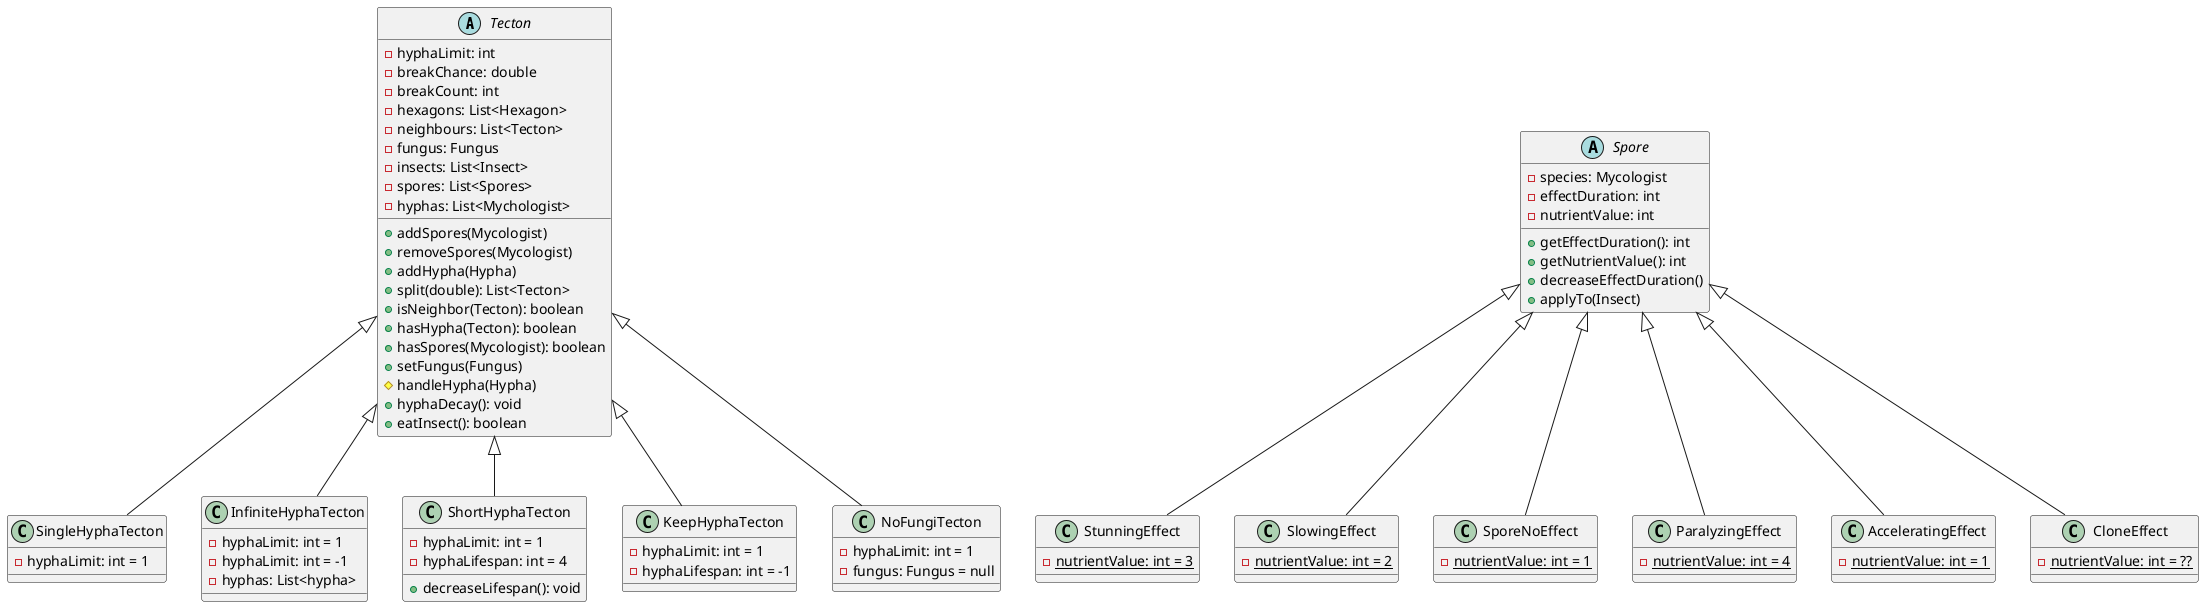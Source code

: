 @startuml

abstract class Tecton {
    - hyphaLimit: int 
    - breakChance: double
    - breakCount: int
    - hexagons: List<Hexagon>
    - neighbours: List<Tecton>
    - fungus: Fungus
    - insects: List<Insect>
    - spores: List<Spores>
    - hyphas: List<Mychologist>
    + addSpores(Mycologist)
    + removeSpores(Mycologist)
    + addHypha(Hypha)
    + split(double): List<Tecton>
    + isNeighbor(Tecton): boolean
    + hasHypha(Tecton): boolean
    + hasSpores(Mycologist): boolean
    + setFungus(Fungus)
    # handleHypha(Hypha)
    + hyphaDecay(): void
    + eatInsect(): boolean
}
class SingleHyphaTecton extends Tecton{
    - hyphaLimit: int = 1
}
class InfiniteHyphaTecton  extends Tecton{
    - hyphaLimit: int = 1
    - hyphaLimit: int = -1
    - hyphas: List<hypha>
}
class ShortHyphaTecton  extends Tecton{
    - hyphaLimit: int = 1
    - hyphaLifespan: int = 4
    + decreaseLifespan(): void 
}
class KeepHyphaTecton extends Tecton{ 
    - hyphaLimit: int = 1
    - hyphaLifespan: int = -1
}
class NoFungiTecton extends Tecton{
    - hyphaLimit: int = 1
    - fungus: Fungus = null
}


abstract class Spore {
    - species: Mycologist
    - effectDuration: int
    - nutrientValue: int
    + getEffectDuration(): int
    + getNutrientValue(): int
    + decreaseEffectDuration()
    + applyTo(Insect)
}

class StunningEffect extends Spore{
    {static} - nutrientValue: int = 3
}
class SlowingEffect extends Spore{
    {static} - nutrientValue: int = 2
}
class SporeNoEffect extends Spore{
    {static} - nutrientValue: int = 1
}
class ParalyzingEffect extends Spore{
    {static} - nutrientValue: int = 4
}
class AcceleratingEffect extends Spore{
    {static} - nutrientValue: int = 1
}
class CloneEffect extends Spore{
    {static} - nutrientValue: int = ??
}

@enduml